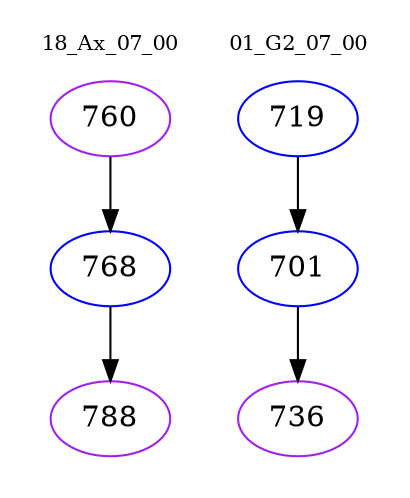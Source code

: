digraph{
subgraph cluster_0 {
color = white
label = "18_Ax_07_00";
fontsize=10;
T0_760 [label="760", color="purple"]
T0_760 -> T0_768 [color="black"]
T0_768 [label="768", color="blue"]
T0_768 -> T0_788 [color="black"]
T0_788 [label="788", color="purple"]
}
subgraph cluster_1 {
color = white
label = "01_G2_07_00";
fontsize=10;
T1_719 [label="719", color="blue"]
T1_719 -> T1_701 [color="black"]
T1_701 [label="701", color="blue"]
T1_701 -> T1_736 [color="black"]
T1_736 [label="736", color="purple"]
}
}
